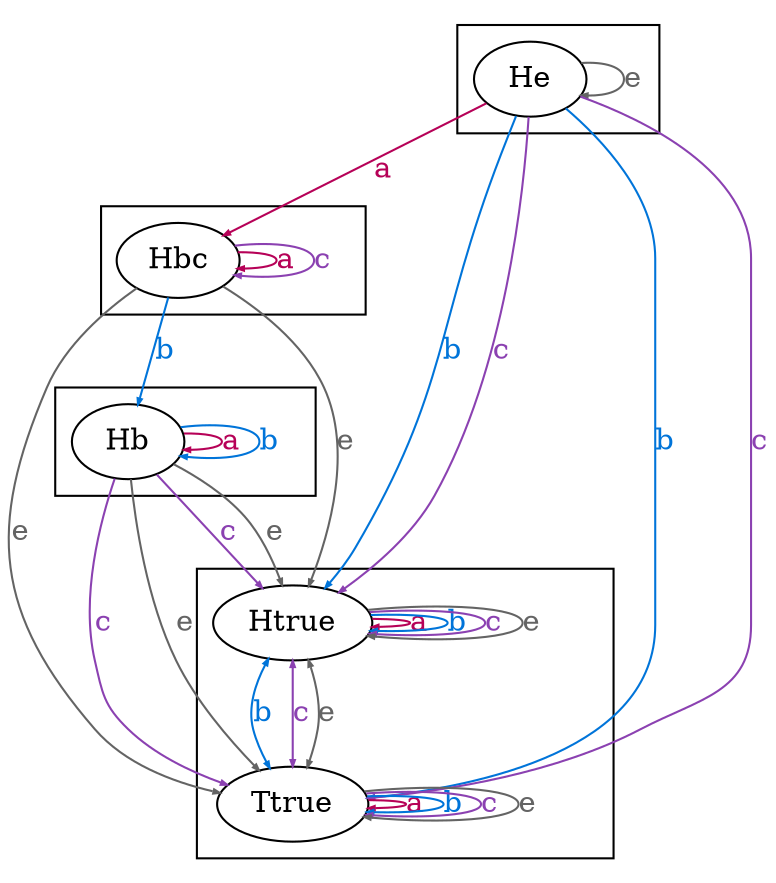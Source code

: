 digraph G {
  edge[arrowsize=0.3];

  subgraph cluster_e {
    He;
  }

  subgraph cluster_bc {
    Hbc;
  }

  subgraph cluster_b {
    Hb;
  }

  subgraph cluster_true {
    Htrue;
    Ttrue;
  }

  edge[
    label="a",
    color="#b60157",
    fontcolor="#b60157",
  ];
  He -> Hbc;
  Hbc -> Hbc;
  Hb -> Hb;
  Htrue -> Htrue;
  Ttrue -> Ttrue;

  edge[
    label="b",
    color="#0074d9",
    fontcolor="#0074d9",
  ];
  He -> Htrue;
  He -> Ttrue;
  Htrue -> Htrue;
  Htrue -> Ttrue[dir=both];
  Hbc -> Hb;
  Hb -> Hb;
  Ttrue -> Ttrue;

  edge[
    label="c",
    color="#8b41b1",
    fontcolor="#8b41b1",
  ];
  He -> Htrue;
  He -> Ttrue;
  Hb -> Htrue;
  Hb -> Ttrue;
  Htrue -> Htrue;
  Htrue -> Ttrue[dir=both];
  Hbc -> Hbc;
  Ttrue -> Ttrue;

  edge[
    label="e",
    color="#646464",
    fontcolor="#646464",
  ];
  Hbc -> Htrue;
  Hbc -> Ttrue;
  Hb -> Htrue;
  Hb -> Ttrue;
  Htrue -> Htrue;
  Htrue -> Ttrue[dir=both];
  He -> He;
  Ttrue -> Ttrue;
}

